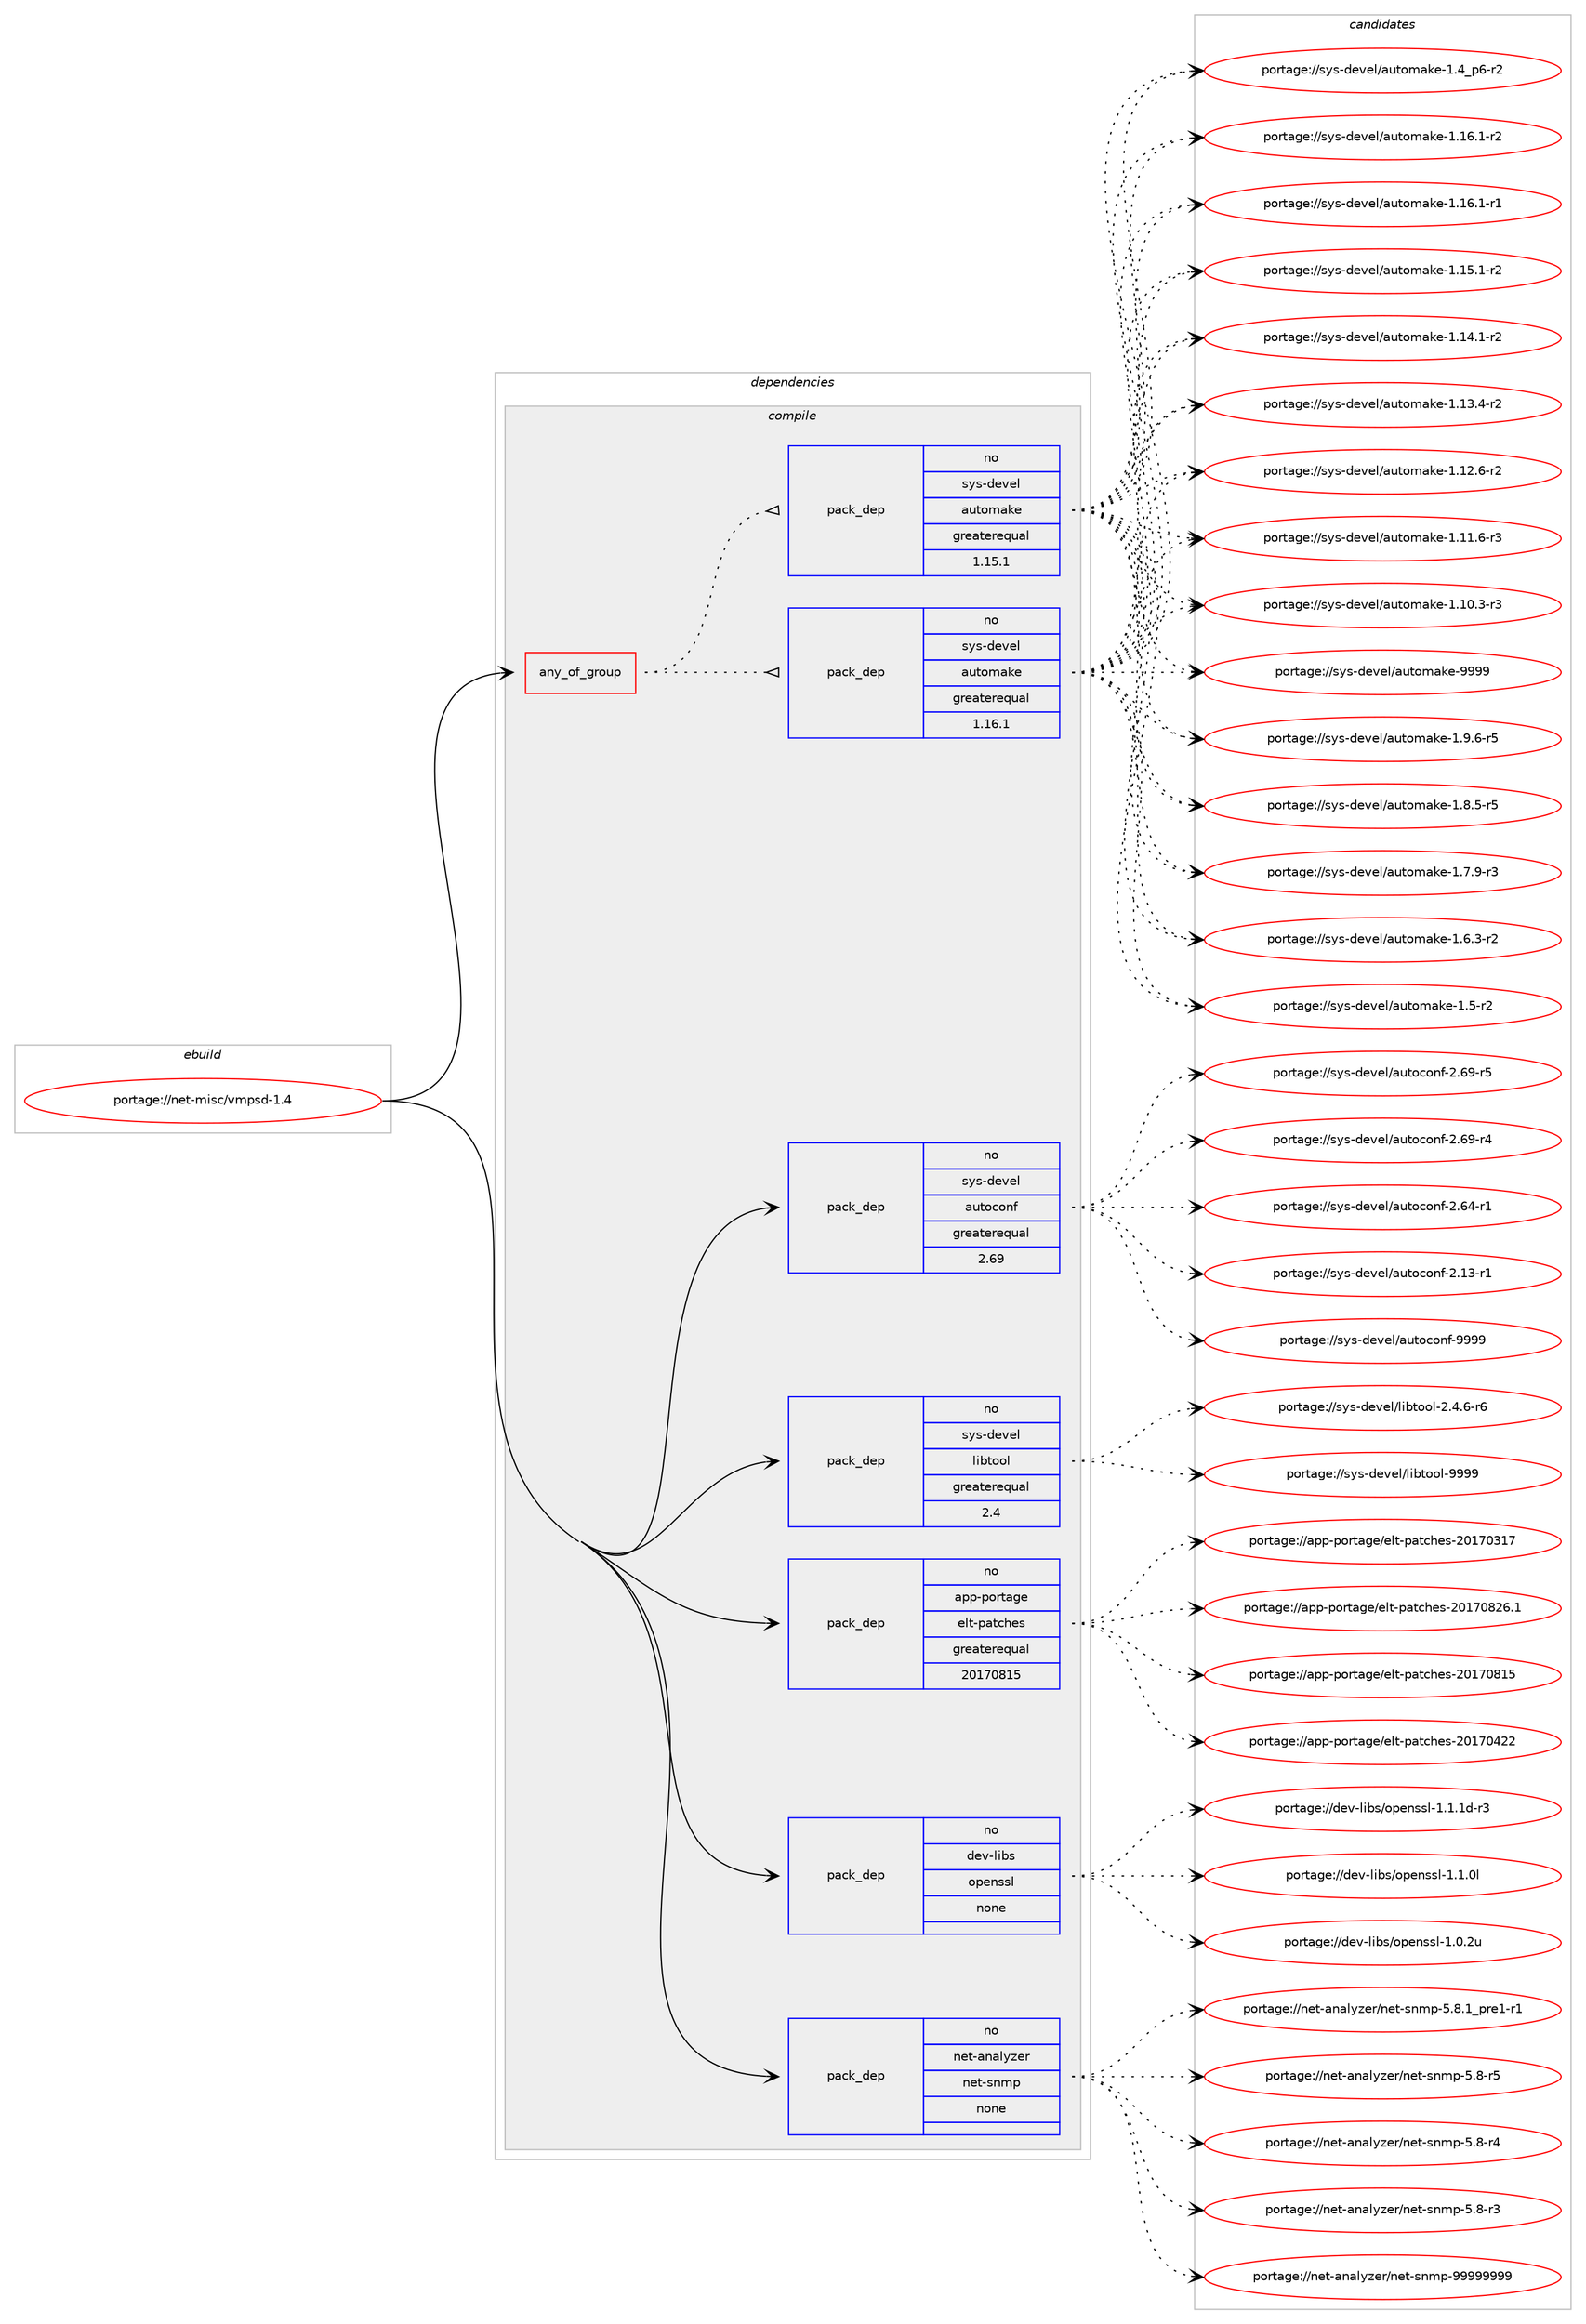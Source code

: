 digraph prolog {

# *************
# Graph options
# *************

newrank=true;
concentrate=true;
compound=true;
graph [rankdir=LR,fontname=Helvetica,fontsize=10,ranksep=1.5];#, ranksep=2.5, nodesep=0.2];
edge  [arrowhead=vee];
node  [fontname=Helvetica,fontsize=10];

# **********
# The ebuild
# **********

subgraph cluster_leftcol {
color=gray;
rank=same;
label=<<i>ebuild</i>>;
id [label="portage://net-misc/vmpsd-1.4", color=red, width=4, href="../net-misc/vmpsd-1.4.svg"];
}

# ****************
# The dependencies
# ****************

subgraph cluster_midcol {
color=gray;
label=<<i>dependencies</i>>;
subgraph cluster_compile {
fillcolor="#eeeeee";
style=filled;
label=<<i>compile</i>>;
subgraph any1469 {
dependency78170 [label=<<TABLE BORDER="0" CELLBORDER="1" CELLSPACING="0" CELLPADDING="4"><TR><TD CELLPADDING="10">any_of_group</TD></TR></TABLE>>, shape=none, color=red];subgraph pack60421 {
dependency78171 [label=<<TABLE BORDER="0" CELLBORDER="1" CELLSPACING="0" CELLPADDING="4" WIDTH="220"><TR><TD ROWSPAN="6" CELLPADDING="30">pack_dep</TD></TR><TR><TD WIDTH="110">no</TD></TR><TR><TD>sys-devel</TD></TR><TR><TD>automake</TD></TR><TR><TD>greaterequal</TD></TR><TR><TD>1.16.1</TD></TR></TABLE>>, shape=none, color=blue];
}
dependency78170:e -> dependency78171:w [weight=20,style="dotted",arrowhead="oinv"];
subgraph pack60422 {
dependency78172 [label=<<TABLE BORDER="0" CELLBORDER="1" CELLSPACING="0" CELLPADDING="4" WIDTH="220"><TR><TD ROWSPAN="6" CELLPADDING="30">pack_dep</TD></TR><TR><TD WIDTH="110">no</TD></TR><TR><TD>sys-devel</TD></TR><TR><TD>automake</TD></TR><TR><TD>greaterequal</TD></TR><TR><TD>1.15.1</TD></TR></TABLE>>, shape=none, color=blue];
}
dependency78170:e -> dependency78172:w [weight=20,style="dotted",arrowhead="oinv"];
}
id:e -> dependency78170:w [weight=20,style="solid",arrowhead="vee"];
subgraph pack60423 {
dependency78173 [label=<<TABLE BORDER="0" CELLBORDER="1" CELLSPACING="0" CELLPADDING="4" WIDTH="220"><TR><TD ROWSPAN="6" CELLPADDING="30">pack_dep</TD></TR><TR><TD WIDTH="110">no</TD></TR><TR><TD>app-portage</TD></TR><TR><TD>elt-patches</TD></TR><TR><TD>greaterequal</TD></TR><TR><TD>20170815</TD></TR></TABLE>>, shape=none, color=blue];
}
id:e -> dependency78173:w [weight=20,style="solid",arrowhead="vee"];
subgraph pack60424 {
dependency78174 [label=<<TABLE BORDER="0" CELLBORDER="1" CELLSPACING="0" CELLPADDING="4" WIDTH="220"><TR><TD ROWSPAN="6" CELLPADDING="30">pack_dep</TD></TR><TR><TD WIDTH="110">no</TD></TR><TR><TD>dev-libs</TD></TR><TR><TD>openssl</TD></TR><TR><TD>none</TD></TR><TR><TD></TD></TR></TABLE>>, shape=none, color=blue];
}
id:e -> dependency78174:w [weight=20,style="solid",arrowhead="vee"];
subgraph pack60425 {
dependency78175 [label=<<TABLE BORDER="0" CELLBORDER="1" CELLSPACING="0" CELLPADDING="4" WIDTH="220"><TR><TD ROWSPAN="6" CELLPADDING="30">pack_dep</TD></TR><TR><TD WIDTH="110">no</TD></TR><TR><TD>net-analyzer</TD></TR><TR><TD>net-snmp</TD></TR><TR><TD>none</TD></TR><TR><TD></TD></TR></TABLE>>, shape=none, color=blue];
}
id:e -> dependency78175:w [weight=20,style="solid",arrowhead="vee"];
subgraph pack60426 {
dependency78176 [label=<<TABLE BORDER="0" CELLBORDER="1" CELLSPACING="0" CELLPADDING="4" WIDTH="220"><TR><TD ROWSPAN="6" CELLPADDING="30">pack_dep</TD></TR><TR><TD WIDTH="110">no</TD></TR><TR><TD>sys-devel</TD></TR><TR><TD>autoconf</TD></TR><TR><TD>greaterequal</TD></TR><TR><TD>2.69</TD></TR></TABLE>>, shape=none, color=blue];
}
id:e -> dependency78176:w [weight=20,style="solid",arrowhead="vee"];
subgraph pack60427 {
dependency78177 [label=<<TABLE BORDER="0" CELLBORDER="1" CELLSPACING="0" CELLPADDING="4" WIDTH="220"><TR><TD ROWSPAN="6" CELLPADDING="30">pack_dep</TD></TR><TR><TD WIDTH="110">no</TD></TR><TR><TD>sys-devel</TD></TR><TR><TD>libtool</TD></TR><TR><TD>greaterequal</TD></TR><TR><TD>2.4</TD></TR></TABLE>>, shape=none, color=blue];
}
id:e -> dependency78177:w [weight=20,style="solid",arrowhead="vee"];
}
subgraph cluster_compileandrun {
fillcolor="#eeeeee";
style=filled;
label=<<i>compile and run</i>>;
}
subgraph cluster_run {
fillcolor="#eeeeee";
style=filled;
label=<<i>run</i>>;
}
}

# **************
# The candidates
# **************

subgraph cluster_choices {
rank=same;
color=gray;
label=<<i>candidates</i>>;

subgraph choice60421 {
color=black;
nodesep=1;
choice115121115451001011181011084797117116111109971071014557575757 [label="portage://sys-devel/automake-9999", color=red, width=4,href="../sys-devel/automake-9999.svg"];
choice115121115451001011181011084797117116111109971071014549465746544511453 [label="portage://sys-devel/automake-1.9.6-r5", color=red, width=4,href="../sys-devel/automake-1.9.6-r5.svg"];
choice115121115451001011181011084797117116111109971071014549465646534511453 [label="portage://sys-devel/automake-1.8.5-r5", color=red, width=4,href="../sys-devel/automake-1.8.5-r5.svg"];
choice115121115451001011181011084797117116111109971071014549465546574511451 [label="portage://sys-devel/automake-1.7.9-r3", color=red, width=4,href="../sys-devel/automake-1.7.9-r3.svg"];
choice115121115451001011181011084797117116111109971071014549465446514511450 [label="portage://sys-devel/automake-1.6.3-r2", color=red, width=4,href="../sys-devel/automake-1.6.3-r2.svg"];
choice11512111545100101118101108479711711611110997107101454946534511450 [label="portage://sys-devel/automake-1.5-r2", color=red, width=4,href="../sys-devel/automake-1.5-r2.svg"];
choice115121115451001011181011084797117116111109971071014549465295112544511450 [label="portage://sys-devel/automake-1.4_p6-r2", color=red, width=4,href="../sys-devel/automake-1.4_p6-r2.svg"];
choice11512111545100101118101108479711711611110997107101454946495446494511450 [label="portage://sys-devel/automake-1.16.1-r2", color=red, width=4,href="../sys-devel/automake-1.16.1-r2.svg"];
choice11512111545100101118101108479711711611110997107101454946495446494511449 [label="portage://sys-devel/automake-1.16.1-r1", color=red, width=4,href="../sys-devel/automake-1.16.1-r1.svg"];
choice11512111545100101118101108479711711611110997107101454946495346494511450 [label="portage://sys-devel/automake-1.15.1-r2", color=red, width=4,href="../sys-devel/automake-1.15.1-r2.svg"];
choice11512111545100101118101108479711711611110997107101454946495246494511450 [label="portage://sys-devel/automake-1.14.1-r2", color=red, width=4,href="../sys-devel/automake-1.14.1-r2.svg"];
choice11512111545100101118101108479711711611110997107101454946495146524511450 [label="portage://sys-devel/automake-1.13.4-r2", color=red, width=4,href="../sys-devel/automake-1.13.4-r2.svg"];
choice11512111545100101118101108479711711611110997107101454946495046544511450 [label="portage://sys-devel/automake-1.12.6-r2", color=red, width=4,href="../sys-devel/automake-1.12.6-r2.svg"];
choice11512111545100101118101108479711711611110997107101454946494946544511451 [label="portage://sys-devel/automake-1.11.6-r3", color=red, width=4,href="../sys-devel/automake-1.11.6-r3.svg"];
choice11512111545100101118101108479711711611110997107101454946494846514511451 [label="portage://sys-devel/automake-1.10.3-r3", color=red, width=4,href="../sys-devel/automake-1.10.3-r3.svg"];
dependency78171:e -> choice115121115451001011181011084797117116111109971071014557575757:w [style=dotted,weight="100"];
dependency78171:e -> choice115121115451001011181011084797117116111109971071014549465746544511453:w [style=dotted,weight="100"];
dependency78171:e -> choice115121115451001011181011084797117116111109971071014549465646534511453:w [style=dotted,weight="100"];
dependency78171:e -> choice115121115451001011181011084797117116111109971071014549465546574511451:w [style=dotted,weight="100"];
dependency78171:e -> choice115121115451001011181011084797117116111109971071014549465446514511450:w [style=dotted,weight="100"];
dependency78171:e -> choice11512111545100101118101108479711711611110997107101454946534511450:w [style=dotted,weight="100"];
dependency78171:e -> choice115121115451001011181011084797117116111109971071014549465295112544511450:w [style=dotted,weight="100"];
dependency78171:e -> choice11512111545100101118101108479711711611110997107101454946495446494511450:w [style=dotted,weight="100"];
dependency78171:e -> choice11512111545100101118101108479711711611110997107101454946495446494511449:w [style=dotted,weight="100"];
dependency78171:e -> choice11512111545100101118101108479711711611110997107101454946495346494511450:w [style=dotted,weight="100"];
dependency78171:e -> choice11512111545100101118101108479711711611110997107101454946495246494511450:w [style=dotted,weight="100"];
dependency78171:e -> choice11512111545100101118101108479711711611110997107101454946495146524511450:w [style=dotted,weight="100"];
dependency78171:e -> choice11512111545100101118101108479711711611110997107101454946495046544511450:w [style=dotted,weight="100"];
dependency78171:e -> choice11512111545100101118101108479711711611110997107101454946494946544511451:w [style=dotted,weight="100"];
dependency78171:e -> choice11512111545100101118101108479711711611110997107101454946494846514511451:w [style=dotted,weight="100"];
}
subgraph choice60422 {
color=black;
nodesep=1;
choice115121115451001011181011084797117116111109971071014557575757 [label="portage://sys-devel/automake-9999", color=red, width=4,href="../sys-devel/automake-9999.svg"];
choice115121115451001011181011084797117116111109971071014549465746544511453 [label="portage://sys-devel/automake-1.9.6-r5", color=red, width=4,href="../sys-devel/automake-1.9.6-r5.svg"];
choice115121115451001011181011084797117116111109971071014549465646534511453 [label="portage://sys-devel/automake-1.8.5-r5", color=red, width=4,href="../sys-devel/automake-1.8.5-r5.svg"];
choice115121115451001011181011084797117116111109971071014549465546574511451 [label="portage://sys-devel/automake-1.7.9-r3", color=red, width=4,href="../sys-devel/automake-1.7.9-r3.svg"];
choice115121115451001011181011084797117116111109971071014549465446514511450 [label="portage://sys-devel/automake-1.6.3-r2", color=red, width=4,href="../sys-devel/automake-1.6.3-r2.svg"];
choice11512111545100101118101108479711711611110997107101454946534511450 [label="portage://sys-devel/automake-1.5-r2", color=red, width=4,href="../sys-devel/automake-1.5-r2.svg"];
choice115121115451001011181011084797117116111109971071014549465295112544511450 [label="portage://sys-devel/automake-1.4_p6-r2", color=red, width=4,href="../sys-devel/automake-1.4_p6-r2.svg"];
choice11512111545100101118101108479711711611110997107101454946495446494511450 [label="portage://sys-devel/automake-1.16.1-r2", color=red, width=4,href="../sys-devel/automake-1.16.1-r2.svg"];
choice11512111545100101118101108479711711611110997107101454946495446494511449 [label="portage://sys-devel/automake-1.16.1-r1", color=red, width=4,href="../sys-devel/automake-1.16.1-r1.svg"];
choice11512111545100101118101108479711711611110997107101454946495346494511450 [label="portage://sys-devel/automake-1.15.1-r2", color=red, width=4,href="../sys-devel/automake-1.15.1-r2.svg"];
choice11512111545100101118101108479711711611110997107101454946495246494511450 [label="portage://sys-devel/automake-1.14.1-r2", color=red, width=4,href="../sys-devel/automake-1.14.1-r2.svg"];
choice11512111545100101118101108479711711611110997107101454946495146524511450 [label="portage://sys-devel/automake-1.13.4-r2", color=red, width=4,href="../sys-devel/automake-1.13.4-r2.svg"];
choice11512111545100101118101108479711711611110997107101454946495046544511450 [label="portage://sys-devel/automake-1.12.6-r2", color=red, width=4,href="../sys-devel/automake-1.12.6-r2.svg"];
choice11512111545100101118101108479711711611110997107101454946494946544511451 [label="portage://sys-devel/automake-1.11.6-r3", color=red, width=4,href="../sys-devel/automake-1.11.6-r3.svg"];
choice11512111545100101118101108479711711611110997107101454946494846514511451 [label="portage://sys-devel/automake-1.10.3-r3", color=red, width=4,href="../sys-devel/automake-1.10.3-r3.svg"];
dependency78172:e -> choice115121115451001011181011084797117116111109971071014557575757:w [style=dotted,weight="100"];
dependency78172:e -> choice115121115451001011181011084797117116111109971071014549465746544511453:w [style=dotted,weight="100"];
dependency78172:e -> choice115121115451001011181011084797117116111109971071014549465646534511453:w [style=dotted,weight="100"];
dependency78172:e -> choice115121115451001011181011084797117116111109971071014549465546574511451:w [style=dotted,weight="100"];
dependency78172:e -> choice115121115451001011181011084797117116111109971071014549465446514511450:w [style=dotted,weight="100"];
dependency78172:e -> choice11512111545100101118101108479711711611110997107101454946534511450:w [style=dotted,weight="100"];
dependency78172:e -> choice115121115451001011181011084797117116111109971071014549465295112544511450:w [style=dotted,weight="100"];
dependency78172:e -> choice11512111545100101118101108479711711611110997107101454946495446494511450:w [style=dotted,weight="100"];
dependency78172:e -> choice11512111545100101118101108479711711611110997107101454946495446494511449:w [style=dotted,weight="100"];
dependency78172:e -> choice11512111545100101118101108479711711611110997107101454946495346494511450:w [style=dotted,weight="100"];
dependency78172:e -> choice11512111545100101118101108479711711611110997107101454946495246494511450:w [style=dotted,weight="100"];
dependency78172:e -> choice11512111545100101118101108479711711611110997107101454946495146524511450:w [style=dotted,weight="100"];
dependency78172:e -> choice11512111545100101118101108479711711611110997107101454946495046544511450:w [style=dotted,weight="100"];
dependency78172:e -> choice11512111545100101118101108479711711611110997107101454946494946544511451:w [style=dotted,weight="100"];
dependency78172:e -> choice11512111545100101118101108479711711611110997107101454946494846514511451:w [style=dotted,weight="100"];
}
subgraph choice60423 {
color=black;
nodesep=1;
choice971121124511211111411697103101471011081164511297116991041011154550484955485650544649 [label="portage://app-portage/elt-patches-20170826.1", color=red, width=4,href="../app-portage/elt-patches-20170826.1.svg"];
choice97112112451121111141169710310147101108116451129711699104101115455048495548564953 [label="portage://app-portage/elt-patches-20170815", color=red, width=4,href="../app-portage/elt-patches-20170815.svg"];
choice97112112451121111141169710310147101108116451129711699104101115455048495548525050 [label="portage://app-portage/elt-patches-20170422", color=red, width=4,href="../app-portage/elt-patches-20170422.svg"];
choice97112112451121111141169710310147101108116451129711699104101115455048495548514955 [label="portage://app-portage/elt-patches-20170317", color=red, width=4,href="../app-portage/elt-patches-20170317.svg"];
dependency78173:e -> choice971121124511211111411697103101471011081164511297116991041011154550484955485650544649:w [style=dotted,weight="100"];
dependency78173:e -> choice97112112451121111141169710310147101108116451129711699104101115455048495548564953:w [style=dotted,weight="100"];
dependency78173:e -> choice97112112451121111141169710310147101108116451129711699104101115455048495548525050:w [style=dotted,weight="100"];
dependency78173:e -> choice97112112451121111141169710310147101108116451129711699104101115455048495548514955:w [style=dotted,weight="100"];
}
subgraph choice60424 {
color=black;
nodesep=1;
choice1001011184510810598115471111121011101151151084549464946491004511451 [label="portage://dev-libs/openssl-1.1.1d-r3", color=red, width=4,href="../dev-libs/openssl-1.1.1d-r3.svg"];
choice100101118451081059811547111112101110115115108454946494648108 [label="portage://dev-libs/openssl-1.1.0l", color=red, width=4,href="../dev-libs/openssl-1.1.0l.svg"];
choice100101118451081059811547111112101110115115108454946484650117 [label="portage://dev-libs/openssl-1.0.2u", color=red, width=4,href="../dev-libs/openssl-1.0.2u.svg"];
dependency78174:e -> choice1001011184510810598115471111121011101151151084549464946491004511451:w [style=dotted,weight="100"];
dependency78174:e -> choice100101118451081059811547111112101110115115108454946494648108:w [style=dotted,weight="100"];
dependency78174:e -> choice100101118451081059811547111112101110115115108454946484650117:w [style=dotted,weight="100"];
}
subgraph choice60425 {
color=black;
nodesep=1;
choice1101011164597110971081211221011144711010111645115110109112455757575757575757 [label="portage://net-analyzer/net-snmp-99999999", color=red, width=4,href="../net-analyzer/net-snmp-99999999.svg"];
choice110101116459711097108121122101114471101011164511511010911245534656464995112114101494511449 [label="portage://net-analyzer/net-snmp-5.8.1_pre1-r1", color=red, width=4,href="../net-analyzer/net-snmp-5.8.1_pre1-r1.svg"];
choice1101011164597110971081211221011144711010111645115110109112455346564511453 [label="portage://net-analyzer/net-snmp-5.8-r5", color=red, width=4,href="../net-analyzer/net-snmp-5.8-r5.svg"];
choice1101011164597110971081211221011144711010111645115110109112455346564511452 [label="portage://net-analyzer/net-snmp-5.8-r4", color=red, width=4,href="../net-analyzer/net-snmp-5.8-r4.svg"];
choice1101011164597110971081211221011144711010111645115110109112455346564511451 [label="portage://net-analyzer/net-snmp-5.8-r3", color=red, width=4,href="../net-analyzer/net-snmp-5.8-r3.svg"];
dependency78175:e -> choice1101011164597110971081211221011144711010111645115110109112455757575757575757:w [style=dotted,weight="100"];
dependency78175:e -> choice110101116459711097108121122101114471101011164511511010911245534656464995112114101494511449:w [style=dotted,weight="100"];
dependency78175:e -> choice1101011164597110971081211221011144711010111645115110109112455346564511453:w [style=dotted,weight="100"];
dependency78175:e -> choice1101011164597110971081211221011144711010111645115110109112455346564511452:w [style=dotted,weight="100"];
dependency78175:e -> choice1101011164597110971081211221011144711010111645115110109112455346564511451:w [style=dotted,weight="100"];
}
subgraph choice60426 {
color=black;
nodesep=1;
choice115121115451001011181011084797117116111991111101024557575757 [label="portage://sys-devel/autoconf-9999", color=red, width=4,href="../sys-devel/autoconf-9999.svg"];
choice1151211154510010111810110847971171161119911111010245504654574511453 [label="portage://sys-devel/autoconf-2.69-r5", color=red, width=4,href="../sys-devel/autoconf-2.69-r5.svg"];
choice1151211154510010111810110847971171161119911111010245504654574511452 [label="portage://sys-devel/autoconf-2.69-r4", color=red, width=4,href="../sys-devel/autoconf-2.69-r4.svg"];
choice1151211154510010111810110847971171161119911111010245504654524511449 [label="portage://sys-devel/autoconf-2.64-r1", color=red, width=4,href="../sys-devel/autoconf-2.64-r1.svg"];
choice1151211154510010111810110847971171161119911111010245504649514511449 [label="portage://sys-devel/autoconf-2.13-r1", color=red, width=4,href="../sys-devel/autoconf-2.13-r1.svg"];
dependency78176:e -> choice115121115451001011181011084797117116111991111101024557575757:w [style=dotted,weight="100"];
dependency78176:e -> choice1151211154510010111810110847971171161119911111010245504654574511453:w [style=dotted,weight="100"];
dependency78176:e -> choice1151211154510010111810110847971171161119911111010245504654574511452:w [style=dotted,weight="100"];
dependency78176:e -> choice1151211154510010111810110847971171161119911111010245504654524511449:w [style=dotted,weight="100"];
dependency78176:e -> choice1151211154510010111810110847971171161119911111010245504649514511449:w [style=dotted,weight="100"];
}
subgraph choice60427 {
color=black;
nodesep=1;
choice1151211154510010111810110847108105981161111111084557575757 [label="portage://sys-devel/libtool-9999", color=red, width=4,href="../sys-devel/libtool-9999.svg"];
choice1151211154510010111810110847108105981161111111084550465246544511454 [label="portage://sys-devel/libtool-2.4.6-r6", color=red, width=4,href="../sys-devel/libtool-2.4.6-r6.svg"];
dependency78177:e -> choice1151211154510010111810110847108105981161111111084557575757:w [style=dotted,weight="100"];
dependency78177:e -> choice1151211154510010111810110847108105981161111111084550465246544511454:w [style=dotted,weight="100"];
}
}

}
